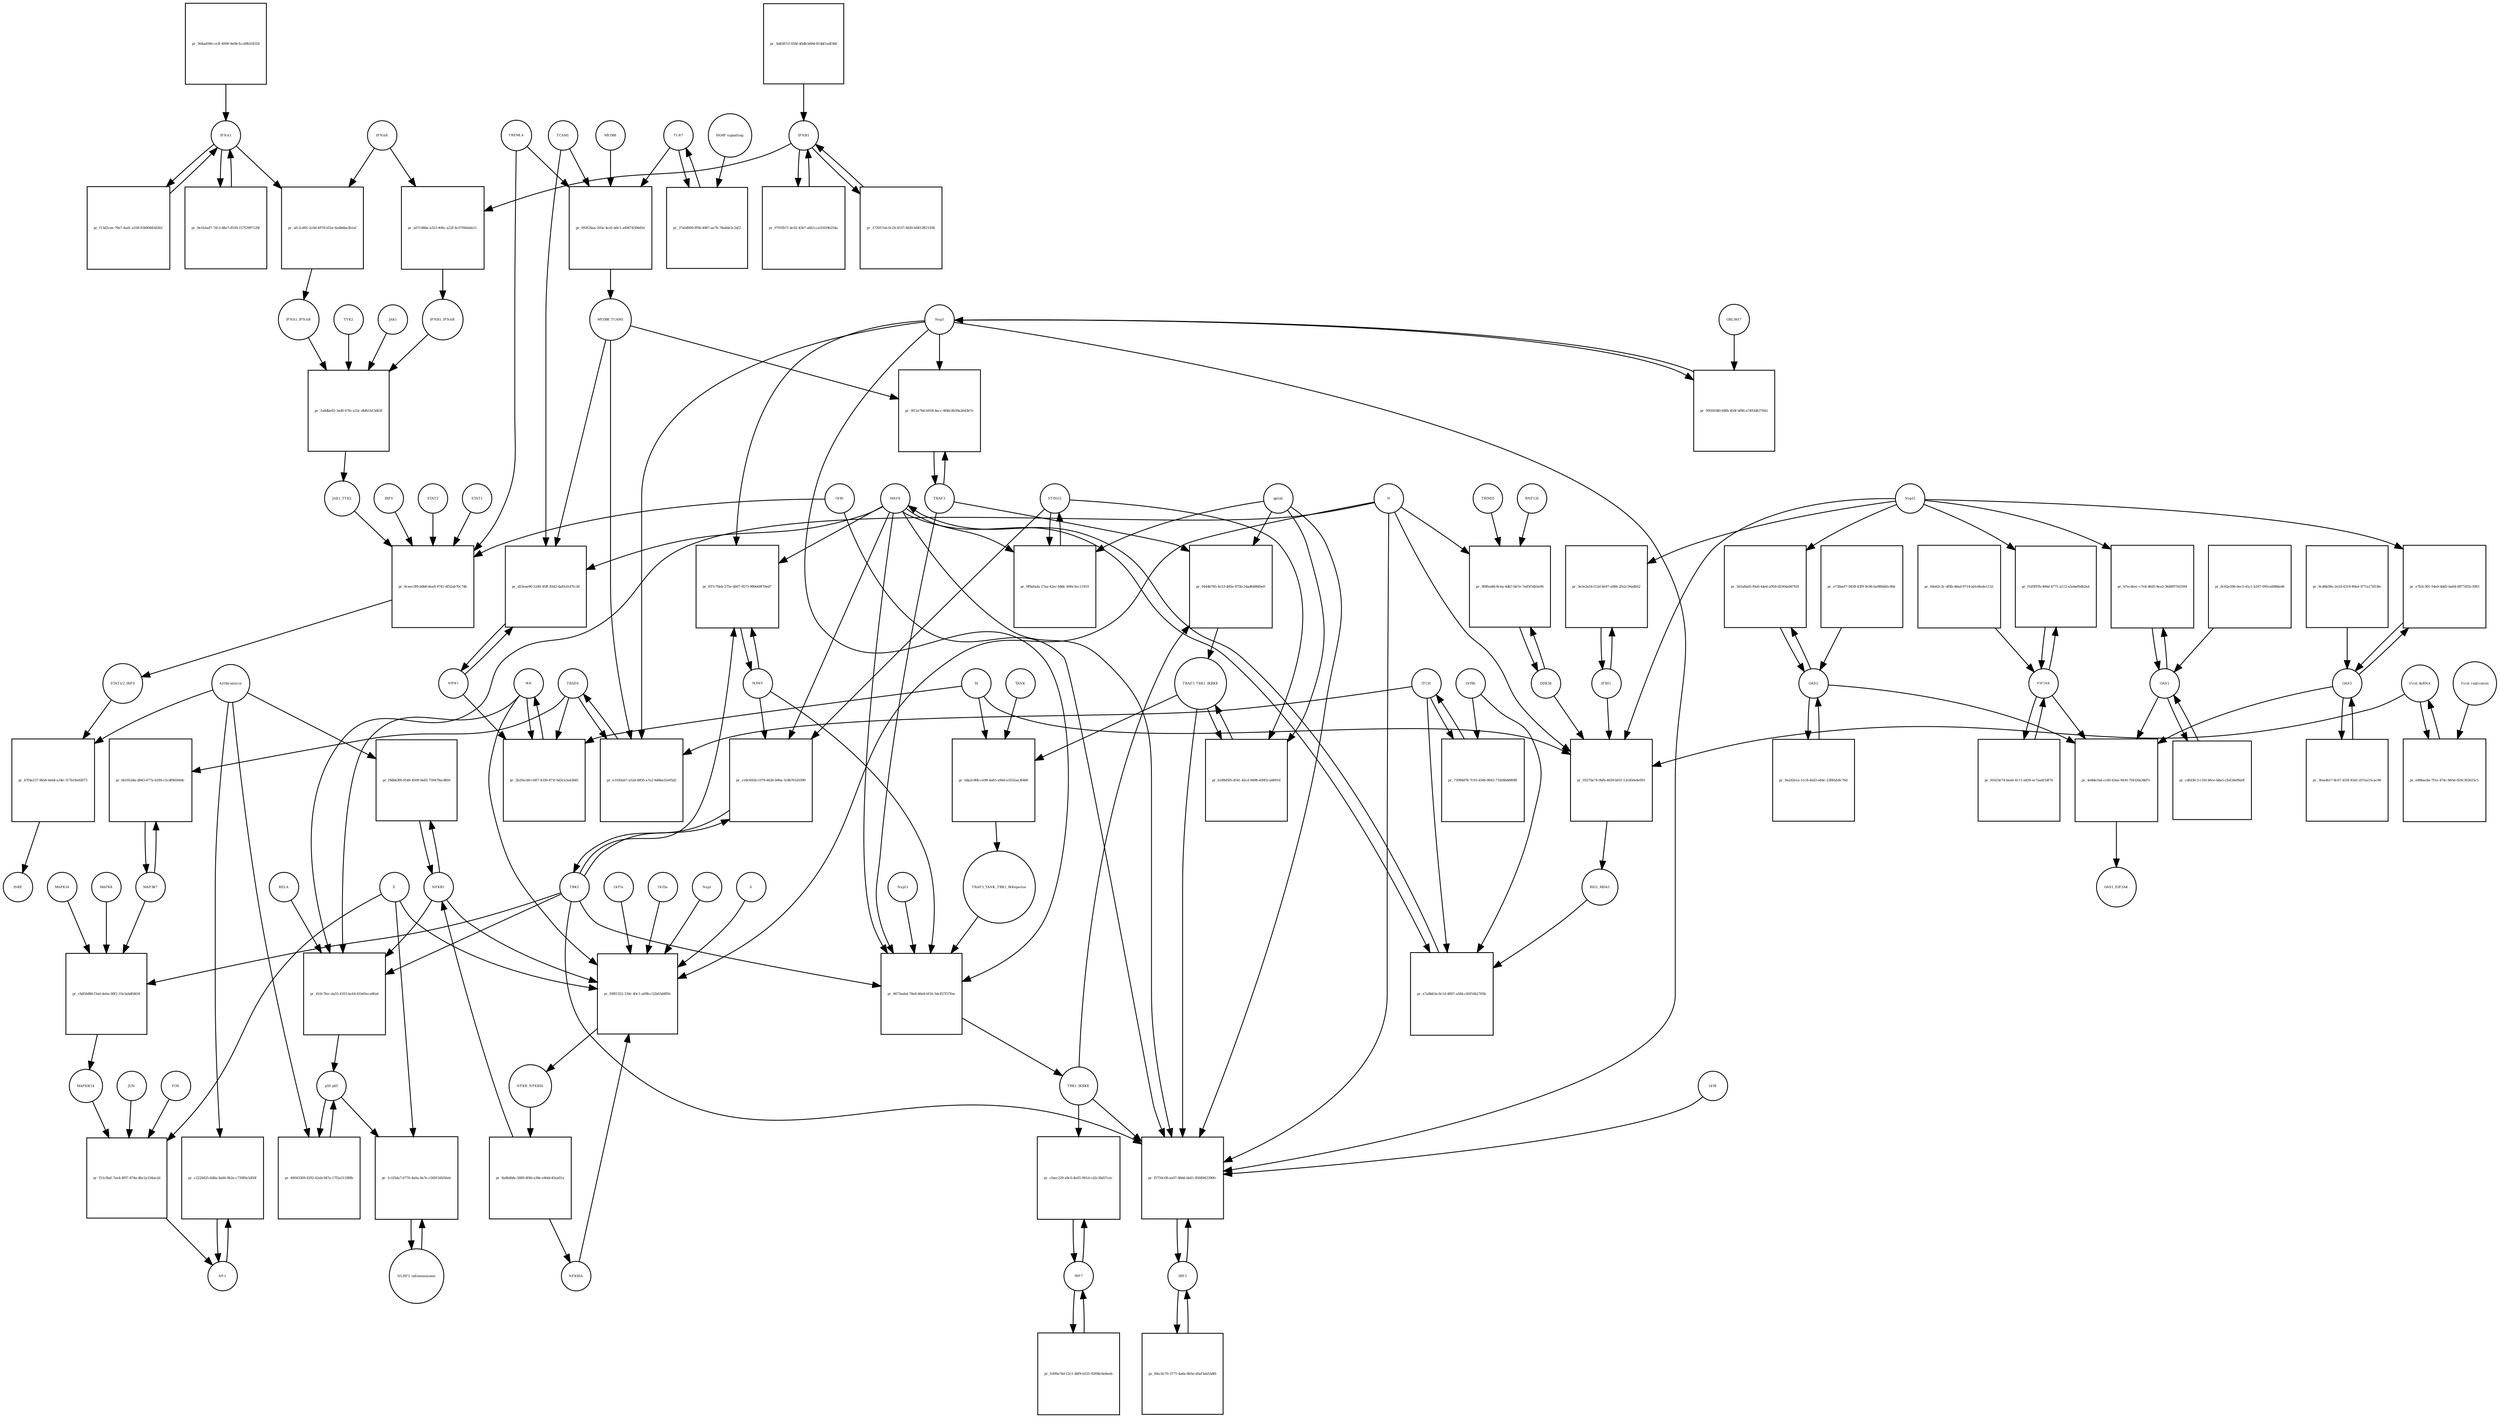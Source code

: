 strict digraph  {
IFNA1 [annotation="urn_miriam_pubmed_31226023|urn_miriam_wikipathways_WP4868", bipartite=0, cls=macromolecule, fontsize=4, label=IFNA1, shape=circle];
"pr_f13d2cee-79e7-4ad1-a108-83b90683d3b3" [annotation="", bipartite=1, cls=process, fontsize=4, label="pr_f13d2cee-79e7-4ad1-a108-83b90683d3b3", shape=square];
IFNB1 [annotation="urn_miriam_pubmed_31226023|urn_miriam_wikipathways_WP4868", bipartite=0, cls=macromolecule, fontsize=4, label=IFNB1, shape=circle];
"pr_0791fb71-bc02-45b7-a6b3-ca51659b254a" [annotation="", bipartite=1, cls=process, fontsize=4, label="pr_0791fb71-bc02-45b7-a6b3-ca51659b254a", shape=square];
"STAT1/2_IRF9" [annotation="urn_miriam_pubmed_31226023|urn_miriam_wikipathways_WP4868", bipartite=0, cls=complex, fontsize=4, label="STAT1/2_IRF9", shape=circle];
"pr_b7f4a237-9b56-4eb4-a34e-317b19a92673" [annotation="", bipartite=1, cls=process, fontsize=4, label="pr_b7f4a237-9b56-4eb4-a34e-317b19a92673", shape=square];
ISRE [annotation="urn_miriam_pubmed_31226023|urn_miriam_wikipathways_WP4868", bipartite=0, cls=complex, fontsize=4, label=ISRE, shape=circle];
Azithromycin [annotation=urn_miriam_wikipathways_WP4868, bipartite=0, cls="simple chemical", fontsize=4, label=Azithromycin, shape=circle];
"AP-1" [annotation="urn_miriam_pubmed_31226023|urn_miriam_wikipathways_WP4868", bipartite=0, cls=complex, fontsize=4, label="AP-1", shape=circle];
"pr_c2220d35-6d8a-4a66-9b2e-c730f0e5d50f" [annotation="", bipartite=1, cls=process, fontsize=4, label="pr_c2220d35-6d8a-4a66-9b2e-c730f0e5d50f", shape=square];
NFKB1 [annotation=urn_miriam_wikipathways_WP4868, bipartite=0, cls=macromolecule, fontsize=4, label=NFKB1, shape=circle];
"pr_f9db63f8-0549-4508-9a83-739479ac8fb0" [annotation="", bipartite=1, cls=process, fontsize=4, label="pr_f9db63f8-0549-4508-9a83-739479ac8fb0", shape=square];
IRF3 [annotation="", bipartite=0, cls=macromolecule, fontsize=4, label=IRF3, shape=circle];
"pr_f6ec0c79-3771-4a6a-8b5e-d5af3ab53df6" [annotation="", bipartite=1, cls=process, fontsize=4, label="pr_f6ec0c79-3771-4a6a-8b5e-d5af3ab53df6", shape=square];
p50_p65 [annotation="", bipartite=0, cls=complex, fontsize=4, label=p50_p65, shape=circle];
"pr_40043369-4292-42eb-947a-17f2a5118f8b" [annotation="", bipartite=1, cls=process, fontsize=4, label="pr_40043369-4292-42eb-947a-17f2a5118f8b", shape=square];
IRF7 [annotation="", bipartite=0, cls=macromolecule, fontsize=4, label=IRF7, shape=circle];
"pr_b399a74d-12c1-46f9-b531-92f08c6e8eeb" [annotation="", bipartite=1, cls=process, fontsize=4, label="pr_b399a74d-12c1-46f9-b531-92f08c6e8eeb", shape=square];
"pr_172057a6-0c24-4537-9d30-b0813ff21936" [annotation="", bipartite=1, cls=process, fontsize=4, label="pr_172057a6-0c24-4537-9d30-b0813ff21936", shape=square];
"pr_0e1b5ad7-7413-48e7-8539-157f299712bf" [annotation="", bipartite=1, cls=process, fontsize=4, label="pr_0e1b5ad7-7413-48e7-8539-157f299712bf", shape=square];
OAS1 [annotation="", bipartite=0, cls=macromolecule, fontsize=4, label=OAS1, shape=circle];
"pr_cdfd3fc3-c1fd-46ce-b8a5-cfaf24ef8a0f" [annotation="", bipartite=1, cls=process, fontsize=4, label="pr_cdfd3fc3-c1fd-46ce-b8a5-cfaf24ef8a0f", shape=square];
EIF2AK [annotation="", bipartite=0, cls=macromolecule, fontsize=4, label=EIF2AK, shape=circle];
"pr_91623e74-bea0-4111-a859-ec7aa4f1df74" [annotation="", bipartite=1, cls=process, fontsize=4, label="pr_91623e74-bea0-4111-a859-ec7aa4f1df74", shape=square];
OAS2 [annotation="", bipartite=0, cls=macromolecule, fontsize=4, label=OAS2, shape=circle];
"pr_9a2d2e1a-51c8-4ed3-a84c-23f85d2fc76d" [annotation="", bipartite=1, cls=process, fontsize=4, label="pr_9a2d2e1a-51c8-4ed3-a84c-23f85d2fc76d", shape=square];
OAS3 [annotation="", bipartite=0, cls=macromolecule, fontsize=4, label=OAS3, shape=circle];
"pr_3fea4b17-8c67-455f-83d1-d37aa15cac96" [annotation="", bipartite=1, cls=process, fontsize=4, label="pr_3fea4b17-8c67-455f-83d1-d37aa15cac96", shape=square];
"pr_3d4587cf-05bf-40db-b69d-814bf1adf366" [annotation="", bipartite=1, cls=process, fontsize=4, label="pr_3d4587cf-05bf-40db-b69d-814bf1adf366", shape=square];
"pr_364ad590-ce3f-4009-9e08-fccd9b1f4318" [annotation="", bipartite=1, cls=process, fontsize=4, label="pr_364ad590-ce3f-4009-9e08-fccd9b1f4318", shape=square];
"pr_6c62e59b-0ec5-41c1-b187-095ce6884ed6" [annotation="", bipartite=1, cls=process, fontsize=4, label="pr_6c62e59b-0ec5-41c1-b187-095ce6884ed6", shape=square];
"pr_64e62c3c-df4b-46ad-9714-ab1d4e4e1132" [annotation="", bipartite=1, cls=process, fontsize=4, label="pr_64e62c3c-df4b-46ad-9714-ab1d4e4e1132", shape=square];
TRAF6 [annotation="urn_miriam_pubmed_31226023|urn_miriam_wikipathways_WP4868", bipartite=0, cls=macromolecule, fontsize=4, label=TRAF6, shape=circle];
"pr_e1020ab7-a52d-4850-a7e2-9d8ba32e05d2" [annotation="", bipartite=1, cls=process, fontsize=4, label="pr_e1020ab7-a52d-4850-a7e2-9d8ba32e05d2", shape=square];
MYD88_TCAM1 [annotation=urn_miriam_pubmed_31226023, bipartite=0, cls=complex, fontsize=4, label=MYD88_TCAM1, shape=circle];
Nsp3 [annotation="urn_miriam_pubmed_31226023|urn_miriam_wikipathways_WP4868|urn_miriam_ncbiprotein_YP_009725299", bipartite=0, cls=macromolecule, fontsize=4, label=Nsp3, shape=circle];
ITCH [annotation="", bipartite=0, cls=macromolecule, fontsize=4, label=ITCH, shape=circle];
TBK1 [annotation="urn_miriam_pubmed_31226023|urn_miriam_wikipathways_WP4868|urn_miriam_pubmed_24622840", bipartite=0, cls=macromolecule, fontsize=4, label=TBK1, shape=circle];
"pr_ce9c692d-c079-4626-b96a-3c8b761d1090" [annotation="", bipartite=1, cls=process, fontsize=4, label="pr_ce9c692d-c079-4626-b96a-3c8b761d1090", shape=square];
IKBKE [annotation="", bipartite=0, cls=macromolecule, fontsize=4, label=IKBKE, shape=circle];
STING1 [annotation=urn_miriam_pubmed_24622840, bipartite=0, cls=macromolecule, fontsize=4, label=STING1, shape=circle];
MAVS [annotation="", bipartite=0, cls=macromolecule, fontsize=4, label=MAVS, shape=circle];
"pr_e738aef7-0438-43f9-9c86-be980dd1c80c" [annotation="", bipartite=1, cls=process, fontsize=4, label="pr_e738aef7-0438-43f9-9c86-be980dd1c80c", shape=square];
"pr_9cd6b58e-2e1d-4319-89ad-1f71a17d53fe" [annotation="", bipartite=1, cls=process, fontsize=4, label="pr_9cd6b58e-2e1d-4319-89ad-1f71a17d53fe", shape=square];
TRAF3 [annotation=urn_miriam_pubmed_31226023, bipartite=0, cls=macromolecule, fontsize=4, label=TRAF3, shape=circle];
"pr_0f12e7b0-b918-4acc-8f4b-8b39a26d3b7e" [annotation="", bipartite=1, cls=process, fontsize=4, label="pr_0f12e7b0-b918-4acc-8f4b-8b39a26d3b7e", shape=square];
MAP3K7 [annotation="", bipartite=0, cls=macromolecule, fontsize=4, label=MAP3K7, shape=circle];
"pr_6b181d4a-d943-477a-b189-c5cdf965004c" [annotation="", bipartite=1, cls=process, fontsize=4, label="pr_6b181d4a-d943-477a-b189-c5cdf965004c", shape=square];
IKK [annotation="", bipartite=0, cls=complex, fontsize=4, label=IKK, shape=circle];
"pr_2b35ecb9-c687-4339-871f-6d3ce3a43bfb" [annotation="", bipartite=1, cls=process, fontsize=4, label="pr_2b35ecb9-c687-4339-871f-6d3ce3a43bfb", shape=square];
RIPK1 [annotation="", bipartite=0, cls=macromolecule, fontsize=4, label=RIPK1, shape=circle];
M [annotation="urn_miriam_pubmed_31226023|urn_miriam_ncbiprotein_BCD58756", bipartite=0, cls=macromolecule, fontsize=4, label=M, shape=circle];
"pr_937c70eb-275e-4b07-9573-989e69f70ed7" [annotation="", bipartite=1, cls=process, fontsize=4, label="pr_937c70eb-275e-4b07-9573-989e69f70ed7", shape=square];
"pr_f5750c08-aa07-48dd-bb41-8568942390fc" [annotation="", bipartite=1, cls=process, fontsize=4, label="pr_f5750c08-aa07-48dd-bb41-8568942390fc", shape=square];
TBK1_IKBKE [annotation="urn_miriam_pubmed_31226023|urn_miriam_wikipathways_WP4868|urn_miriam_pubmed_24622840", bipartite=0, cls=complex, fontsize=4, label=TBK1_IKBKE, shape=circle];
N [annotation="urn_miriam_pubmed_31226023|urn_miriam_ncbiprotein_BCD58761", bipartite=0, cls=macromolecule, fontsize=4, label=N, shape=circle];
TRAF3_TBK1_IKBKE [annotation=urn_miriam_pubmed_24622840, bipartite=0, cls=complex, fontsize=4, label=TRAF3_TBK1_IKBKE, shape=circle];
Orf8 [annotation=urn_miriam_ncbiprotein_BCD58760, bipartite=0, cls=complex, fontsize=4, label=Orf8, shape=circle];
Orf6 [annotation="urn_miriam_pubmed_31226023|urn_miriam_ncbiprotein_BCD58757", bipartite=0, cls=macromolecule, fontsize=4, label=Orf6, shape=circle];
pp1ab [annotation="urn_miriam_ncbiprotein_YP_009724389|urn_miriam_pubmed_24622840", bipartite=0, cls=macromolecule, fontsize=4, label=pp1ab, shape=circle];
"pr_d23eae90-5249-45ff-83d2-da81d1d7fc3d" [annotation="", bipartite=1, cls=process, fontsize=4, label="pr_d23eae90-5249-45ff-83d2-da81d1d7fc3d", shape=square];
TCAM1 [annotation=urn_miriam_pubmed_31226023, bipartite=0, cls=macromolecule, fontsize=4, label=TCAM1, shape=circle];
"pr_e7a8b63a-8c1d-4897-a584-c85f16b2765b" [annotation="", bipartite=1, cls=process, fontsize=4, label="pr_e7a8b63a-8c1d-4897-a584-c85f16b2765b", shape=square];
RIG1_MDA5 [annotation="urn_miriam_pubmed_31226023|urn_miriam_pubmed_19052324", bipartite=0, cls=complex, fontsize=4, label=RIG1_MDA5, shape=circle];
Orf9b [annotation="urn_miriam_pubmed_31226023|urn_miriam_ncbiprotein_ABI96969|urn_miriam_uniprot_P0DTD2", bipartite=0, cls=macromolecule, fontsize=4, label=Orf9b, shape=circle];
"pr_e7b3c301-54e0-4dd2-ba64-6877d55c3993" [annotation="", bipartite=1, cls=process, fontsize=4, label="pr_e7b3c301-54e0-4dd2-ba64-6877d55c3993", shape=square];
Nsp15 [annotation="urn_miriam_pubmed_31226023|urn_miriam_ncbiprotein_YP_009725310", bipartite=0, cls=macromolecule, fontsize=4, label=Nsp15, shape=circle];
"pr_5d1a8ab5-f0a0-44e6-a958-d5364a9d7fd1" [annotation="", bipartite=1, cls=process, fontsize=4, label="pr_5d1a8ab5-f0a0-44e6-a958-d5364a9d7fd1", shape=square];
"pr_b7ecdeec-c7e4-46d5-8ea3-364807543394" [annotation="", bipartite=1, cls=process, fontsize=4, label="pr_b7ecdeec-c7e4-46d5-8ea3-364807543394", shape=square];
"pr_f1d5f97b-406d-4771-a112-a5ebef6db2a4" [annotation="", bipartite=1, cls=process, fontsize=4, label="pr_f1d5f97b-406d-4771-a112-a5ebef6db2a4", shape=square];
"Viral dsRNA" [annotation="urn_miriam_pubmed_31226023|urn_miriam_pubmed_19052324|urn_miriam_taxonomy_694009", bipartite=0, cls="nucleic acid feature", fontsize=4, label="Viral dsRNA", shape=circle];
"pr_e89bac8a-7f1e-474c-865d-029c303623c5" [annotation="", bipartite=1, cls=process, fontsize=4, label="pr_e89bac8a-7f1e-474c-865d-029c303623c5", shape=square];
"Viral replication" [annotation="urn_miriam_pubmed_31226023|urn_miriam_pubmed_19052324|urn_miriam_mesh_D014779", bipartite=0, cls=phenotype, fontsize=4, label="Viral replication", shape=circle];
"pr_99500380-68fb-450f-bf86-a7493d637642" [annotation="", bipartite=1, cls=process, fontsize=4, label="pr_99500380-68fb-450f-bf86-a7493d637642", shape=square];
GRL0617 [annotation=urn_miriam_wikipathways_WP4868, bipartite=0, cls="simple chemical", fontsize=4, label=GRL0617, shape=circle];
"pr_9f9afada-27aa-42ec-b8dc-b90c5ec11919" [annotation="", bipartite=1, cls=process, fontsize=4, label="pr_9f9afada-27aa-42ec-b8dc-b90c5ec11919", shape=square];
"pr_b188d5f0-d541-42cd-9d08-e09f2ca6691d" [annotation="", bipartite=1, cls=process, fontsize=4, label="pr_b188d5f0-d541-42cd-9d08-e09f2ca6691d", shape=square];
TLR7 [annotation=urn_miriam_pubmed_31226023, bipartite=0, cls=macromolecule, fontsize=4, label=TLR7, shape=circle];
"pr_37a0d000-ff0b-4987-ae7b-78a8de3c2af2" [annotation="", bipartite=1, cls=process, fontsize=4, label="pr_37a0d000-ff0b-4987-ae7b-78a8de3c2af2", shape=square];
"PAMP signalling" [annotation="urn_miriam_pubmed_31226023|urn_miriam_mesh_D000069452", bipartite=0, cls=phenotype, fontsize=4, label="PAMP signalling", shape=circle];
IFIH1 [annotation="", bipartite=0, cls=macromolecule, fontsize=4, label=IFIH1, shape=circle];
"pr_3e3e2a54-f12d-4e97-a06b-2fe2c56adb52" [annotation="", bipartite=1, cls=process, fontsize=4, label="pr_3e3e2a54-f12d-4e97-a06b-2fe2c56adb52", shape=square];
DDX58 [annotation="urn_miriam_pubmed_31226023|urn_miriam_pubmed_19052324", bipartite=0, cls=macromolecule, fontsize=4, label=DDX58, shape=circle];
"pr_9f8fea8d-8c6a-4db7-bb7e-7ed5f34b5e96" [annotation="", bipartite=1, cls=process, fontsize=4, label="pr_9f8fea8d-8c6a-4db7-bb7e-7ed5f34b5e96", shape=square];
TRIM25 [annotation="", bipartite=0, cls=macromolecule, fontsize=4, label=TRIM25, shape=circle];
RNF135 [annotation="", bipartite=0, cls=macromolecule, fontsize=4, label=RNF135, shape=circle];
"pr_73090d78-7c93-4566-8043-73508b6880f8" [annotation="", bipartite=1, cls=process, fontsize=4, label="pr_73090d78-7c93-4566-8043-73508b6880f8", shape=square];
"pr_0da2c80b-ce99-4a83-a944-a1032aa36480" [annotation="", bipartite=1, cls=process, fontsize=4, label="pr_0da2c80b-ce99-4a83-a944-a1032aa36480", shape=square];
TRAF3_TANK_TBK1_IKKepsilon [annotation="", bipartite=0, cls=complex, fontsize=4, label=TRAF3_TANK_TBK1_IKKepsilon, shape=circle];
TANK [annotation="", bipartite=0, cls=macromolecule, fontsize=4, label=TANK, shape=circle];
"pr_cfaec229-ebc0-4e65-901d-cd2c38d37cec" [annotation="", bipartite=1, cls=process, fontsize=4, label="pr_cfaec229-ebc0-4e65-901d-cd2c38d37cec", shape=square];
NLRP3_inflammasome [annotation="", bipartite=0, cls=complex, fontsize=4, label=NLRP3_inflammasome, shape=circle];
"pr_1c1f5da7-6776-4a0a-8a7e-c569156b56eb" [annotation="", bipartite=1, cls=process, fontsize=4, label="pr_1c1f5da7-6776-4a0a-8a7e-c569156b56eb", shape=square];
E [annotation="urn_miriam_pubmed_31226023|urn_miriam_ncbiprotein_BCD58755", bipartite=0, cls=macromolecule, fontsize=4, label=E, shape=circle];
STAT1 [annotation="urn_miriam_pubmed_31226023|urn_miriam_wikipathways_WP4868", bipartite=0, cls=macromolecule, fontsize=4, label=STAT1, shape=circle];
"pr_8caec3f8-b6b8-4ea8-9741-4f52ab70c74b" [annotation="", bipartite=1, cls=process, fontsize=4, label="pr_8caec3f8-b6b8-4ea8-9741-4f52ab70c74b", shape=square];
TREML4 [annotation=urn_miriam_wikipathways_WP4868, bipartite=0, cls=macromolecule, fontsize=4, label=TREML4, shape=circle];
JAK1_TYK2 [annotation="urn_miriam_pubmed_31226023|urn_miriam_wikipathways_WP4868", bipartite=0, cls=complex, fontsize=4, label=JAK1_TYK2, shape=circle];
IRF9 [annotation="urn_miriam_pubmed_31226023|urn_miriam_wikipathways_WP4868", bipartite=0, cls=macromolecule, fontsize=4, label=IRF9, shape=circle];
STAT2 [annotation="urn_miriam_pubmed_31226023|urn_miriam_wikipathways_WP4868", bipartite=0, cls=macromolecule, fontsize=4, label=STAT2, shape=circle];
"pr_4e8de1b4-cc60-43ea-9430-7f4320a38d7c" [annotation="", bipartite=1, cls=process, fontsize=4, label="pr_4e8de1b4-cc60-43ea-9430-7f4320a38d7c", shape=square];
OAS1_EIF2AK [annotation="", bipartite=0, cls=complex, fontsize=4, label=OAS1_EIF2AK, shape=circle];
JAK1 [annotation="urn_miriam_pubmed_31226023|urn_miriam_wikipathways_WP4868", bipartite=0, cls=macromolecule, fontsize=4, label=JAK1, shape=circle];
"pr_1a8dbe92-3ed0-47fe-a33c-dbf61b13db3f" [annotation="", bipartite=1, cls=process, fontsize=4, label="pr_1a8dbe92-3ed0-47fe-a33c-dbf61b13db3f", shape=square];
IFNA1_IFNAR [annotation="urn_miriam_pubmed_31226023|urn_miriam_wikipathways_WP4868", bipartite=0, cls=complex, fontsize=4, label=IFNA1_IFNAR, shape=circle];
IFNB1_IFNAR [annotation="urn_miriam_pubmed_31226023|urn_miriam_wikipathways_WP4868", bipartite=0, cls=complex, fontsize=4, label=IFNB1_IFNAR, shape=circle];
TYK2 [annotation="urn_miriam_pubmed_31226023|urn_miriam_wikipathways_WP4868", bipartite=0, cls=macromolecule, fontsize=4, label=TYK2, shape=circle];
MYD88 [annotation="urn_miriam_pubmed_31226023|urn_miriam_wikipathways_WP4868", bipartite=0, cls=macromolecule, fontsize=4, label=MYD88, shape=circle];
"pr_093f24aa-205e-4cd1-b0c1-a49674306d5d" [annotation="", bipartite=1, cls=process, fontsize=4, label="pr_093f24aa-205e-4cd1-b0c1-a49674306d5d", shape=square];
NFKB_NFKBIA [annotation="urn_miriam_pubmed_31226023|urn_miriam_wikipathways_WP4868", bipartite=0, cls=complex, fontsize=4, label=NFKB_NFKBIA, shape=circle];
"pr_8a8b4bfe-3889-4f46-a38e-e46dc45ae01a" [annotation="", bipartite=1, cls=process, fontsize=4, label="pr_8a8b4bfe-3889-4f46-a38e-e46dc45ae01a", shape=square];
NFKBIA [annotation="urn_miriam_pubmed_31226023|urn_miriam_wikipathways_WP4868", bipartite=0, cls=macromolecule, fontsize=4, label=NFKBIA, shape=circle];
IFNAR [annotation="urn_miriam_pubmed_31226023|urn_miriam_wikipathways_WP4868", bipartite=0, cls=complex, fontsize=4, label=IFNAR, shape=circle];
"pr_afc2cd05-2c0d-4978-b51e-6a4b6be3b1af" [annotation="", bipartite=1, cls=process, fontsize=4, label="pr_afc2cd05-2c0d-4978-b51e-6a4b6be3b1af", shape=square];
"pr_a07c98be-a553-406c-a22f-4c0709ebda11" [annotation="", bipartite=1, cls=process, fontsize=4, label="pr_a07c98be-a553-406c-a22f-4c0709ebda11", shape=square];
MAPK14 [annotation="urn_miriam_pubmed_31226023|urn_miriam_wikipathways_WP4868", bipartite=0, cls=macromolecule, fontsize=4, label=MAPK14, shape=circle];
"pr_cbd50d86-f3a0-4e6a-90f2-33e3abdfd634" [annotation="", bipartite=1, cls=process, fontsize=4, label="pr_cbd50d86-f3a0-4e6a-90f2-33e3abdfd634", shape=square];
"MAPK8/14" [annotation="urn_miriam_pubmed_31226023|urn_miriam_wikipathways_WP4868", bipartite=0, cls=complex, fontsize=4, label="MAPK8/14", shape=circle];
MAPK8 [annotation="urn_miriam_pubmed_31226023|urn_miriam_wikipathways_WP4868", bipartite=0, cls=macromolecule, fontsize=4, label=MAPK8, shape=circle];
JUN [annotation="urn_miriam_pubmed_31226023|urn_miriam_wikipathways_WP4868", bipartite=0, cls=macromolecule, fontsize=4, label=JUN, shape=circle];
"pr_f51cfbaf-7ee4-4f97-874a-dbc2a334ae2d" [annotation="", bipartite=1, cls=process, fontsize=4, label="pr_f51cfbaf-7ee4-4f97-874a-dbc2a334ae2d", shape=square];
FOS [annotation="urn_miriam_pubmed_31226023|urn_miriam_wikipathways_WP4868", bipartite=0, cls=macromolecule, fontsize=4, label=FOS, shape=circle];
"pr_f0f81322-339c-40c1-a09b-c52b03d4ff0c" [annotation="", bipartite=1, cls=process, fontsize=4, label="pr_f0f81322-339c-40c1-a09b-c52b03d4ff0c", shape=square];
Nsp1 [annotation="urn_miriam_pubmed_31226023|urn_miriam_ncbiprotein_YP_009725297", bipartite=0, cls=macromolecule, fontsize=4, label=Nsp1, shape=circle];
S [annotation=urn_miriam_ncbiprotein_BCD58753, bipartite=0, cls=macromolecule, fontsize=4, label=S, shape=circle];
Orf7a [annotation=urn_miriam_ncbiprotein_BCD58758, bipartite=0, cls=macromolecule, fontsize=4, label=Orf7a, shape=circle];
Orf3a [annotation=urn_miriam_ncbiprotein_BCD58754, bipartite=0, cls=macromolecule, fontsize=4, label=Orf3a, shape=circle];
"pr_8673eebd-78e8-46e8-bf16-5dc827f37fee" [annotation="", bipartite=1, cls=process, fontsize=4, label="pr_8673eebd-78e8-46e8-bf16-5dc827f37fee", shape=square];
Nsp13 [annotation="urn_miriam_uniprot_P0DTD1|urn_miriam_wikipathways_WP4868|urn_miriam_ncbiprotein_YP_009725308", bipartite=0, cls=macromolecule, fontsize=4, label=Nsp13, shape=circle];
RELA [annotation="", bipartite=0, cls=macromolecule, fontsize=4, label=RELA, shape=circle];
"pr_410c7fec-da55-4355-bc64-61b65ece8fad" [annotation="", bipartite=1, cls=process, fontsize=4, label="pr_410c7fec-da55-4355-bc64-61b65ece8fad", shape=square];
"pr_03270a74-0bfb-4659-b01f-13cd50e4e951" [annotation="", bipartite=1, cls=process, fontsize=4, label="pr_03270a74-0bfb-4659-b01f-13cd50e4e951", shape=square];
"pr_9444b785-4c53-485e-875b-24ad6486fbe9" [annotation="", bipartite=1, cls=process, fontsize=4, label="pr_9444b785-4c53-485e-875b-24ad6486fbe9", shape=square];
IFNA1 -> "pr_f13d2cee-79e7-4ad1-a108-83b90683d3b3"  [annotation="", interaction_type=consumption];
IFNA1 -> "pr_0e1b5ad7-7413-48e7-8539-157f299712bf"  [annotation="", interaction_type=consumption];
IFNA1 -> "pr_afc2cd05-2c0d-4978-b51e-6a4b6be3b1af"  [annotation="", interaction_type=consumption];
"pr_f13d2cee-79e7-4ad1-a108-83b90683d3b3" -> IFNA1  [annotation="", interaction_type=production];
IFNB1 -> "pr_0791fb71-bc02-45b7-a6b3-ca51659b254a"  [annotation="", interaction_type=consumption];
IFNB1 -> "pr_172057a6-0c24-4537-9d30-b0813ff21936"  [annotation="", interaction_type=consumption];
IFNB1 -> "pr_a07c98be-a553-406c-a22f-4c0709ebda11"  [annotation="", interaction_type=consumption];
"pr_0791fb71-bc02-45b7-a6b3-ca51659b254a" -> IFNB1  [annotation="", interaction_type=production];
"STAT1/2_IRF9" -> "pr_b7f4a237-9b56-4eb4-a34e-317b19a92673"  [annotation="", interaction_type=consumption];
"pr_b7f4a237-9b56-4eb4-a34e-317b19a92673" -> ISRE  [annotation="", interaction_type=production];
Azithromycin -> "pr_b7f4a237-9b56-4eb4-a34e-317b19a92673"  [annotation=urn_miriam_pubmed_31226023, interaction_type=inhibition];
Azithromycin -> "pr_c2220d35-6d8a-4a66-9b2e-c730f0e5d50f"  [annotation=urn_miriam_pubmed_31226023, interaction_type=inhibition];
Azithromycin -> "pr_f9db63f8-0549-4508-9a83-739479ac8fb0"  [annotation=urn_miriam_wikipathways_WP4868, interaction_type=inhibition];
Azithromycin -> "pr_40043369-4292-42eb-947a-17f2a5118f8b"  [annotation=urn_miriam_pubmed_31226023, interaction_type=inhibition];
"AP-1" -> "pr_c2220d35-6d8a-4a66-9b2e-c730f0e5d50f"  [annotation="", interaction_type=consumption];
"pr_c2220d35-6d8a-4a66-9b2e-c730f0e5d50f" -> "AP-1"  [annotation="", interaction_type=production];
NFKB1 -> "pr_f9db63f8-0549-4508-9a83-739479ac8fb0"  [annotation="", interaction_type=consumption];
NFKB1 -> "pr_f0f81322-339c-40c1-a09b-c52b03d4ff0c"  [annotation="", interaction_type=consumption];
NFKB1 -> "pr_410c7fec-da55-4355-bc64-61b65ece8fad"  [annotation="", interaction_type=consumption];
"pr_f9db63f8-0549-4508-9a83-739479ac8fb0" -> NFKB1  [annotation="", interaction_type=production];
IRF3 -> "pr_f6ec0c79-3771-4a6a-8b5e-d5af3ab53df6"  [annotation="", interaction_type=consumption];
IRF3 -> "pr_f5750c08-aa07-48dd-bb41-8568942390fc"  [annotation="", interaction_type=consumption];
"pr_f6ec0c79-3771-4a6a-8b5e-d5af3ab53df6" -> IRF3  [annotation="", interaction_type=production];
p50_p65 -> "pr_40043369-4292-42eb-947a-17f2a5118f8b"  [annotation="", interaction_type=consumption];
p50_p65 -> "pr_1c1f5da7-6776-4a0a-8a7e-c569156b56eb"  [annotation="urn_miriam_pubmed_32133002|urn_miriam_taxonomy_694009|urn_miriam_pubmed_28531279", interaction_type=catalysis];
"pr_40043369-4292-42eb-947a-17f2a5118f8b" -> p50_p65  [annotation="", interaction_type=production];
IRF7 -> "pr_b399a74d-12c1-46f9-b531-92f08c6e8eeb"  [annotation="", interaction_type=consumption];
IRF7 -> "pr_cfaec229-ebc0-4e65-901d-cd2c38d37cec"  [annotation="", interaction_type=consumption];
"pr_b399a74d-12c1-46f9-b531-92f08c6e8eeb" -> IRF7  [annotation="", interaction_type=production];
"pr_172057a6-0c24-4537-9d30-b0813ff21936" -> IFNB1  [annotation="", interaction_type=production];
"pr_0e1b5ad7-7413-48e7-8539-157f299712bf" -> IFNA1  [annotation="", interaction_type=production];
OAS1 -> "pr_cdfd3fc3-c1fd-46ce-b8a5-cfaf24ef8a0f"  [annotation="", interaction_type=consumption];
OAS1 -> "pr_b7ecdeec-c7e4-46d5-8ea3-364807543394"  [annotation="", interaction_type=consumption];
OAS1 -> "pr_4e8de1b4-cc60-43ea-9430-7f4320a38d7c"  [annotation="", interaction_type=consumption];
"pr_cdfd3fc3-c1fd-46ce-b8a5-cfaf24ef8a0f" -> OAS1  [annotation="", interaction_type=production];
EIF2AK -> "pr_91623e74-bea0-4111-a859-ec7aa4f1df74"  [annotation="", interaction_type=consumption];
EIF2AK -> "pr_f1d5f97b-406d-4771-a112-a5ebef6db2a4"  [annotation="", interaction_type=consumption];
EIF2AK -> "pr_4e8de1b4-cc60-43ea-9430-7f4320a38d7c"  [annotation="", interaction_type=consumption];
"pr_91623e74-bea0-4111-a859-ec7aa4f1df74" -> EIF2AK  [annotation="", interaction_type=production];
OAS2 -> "pr_9a2d2e1a-51c8-4ed3-a84c-23f85d2fc76d"  [annotation="", interaction_type=consumption];
OAS2 -> "pr_5d1a8ab5-f0a0-44e6-a958-d5364a9d7fd1"  [annotation="", interaction_type=consumption];
OAS2 -> "pr_4e8de1b4-cc60-43ea-9430-7f4320a38d7c"  [annotation="", interaction_type=consumption];
"pr_9a2d2e1a-51c8-4ed3-a84c-23f85d2fc76d" -> OAS2  [annotation="", interaction_type=production];
OAS3 -> "pr_3fea4b17-8c67-455f-83d1-d37aa15cac96"  [annotation="", interaction_type=consumption];
OAS3 -> "pr_e7b3c301-54e0-4dd2-ba64-6877d55c3993"  [annotation="", interaction_type=consumption];
OAS3 -> "pr_4e8de1b4-cc60-43ea-9430-7f4320a38d7c"  [annotation="", interaction_type=consumption];
"pr_3fea4b17-8c67-455f-83d1-d37aa15cac96" -> OAS3  [annotation="", interaction_type=production];
"pr_3d4587cf-05bf-40db-b69d-814bf1adf366" -> IFNB1  [annotation="", interaction_type=production];
"pr_364ad590-ce3f-4009-9e08-fccd9b1f4318" -> IFNA1  [annotation="", interaction_type=production];
"pr_6c62e59b-0ec5-41c1-b187-095ce6884ed6" -> OAS1  [annotation="", interaction_type=production];
"pr_64e62c3c-df4b-46ad-9714-ab1d4e4e1132" -> EIF2AK  [annotation="", interaction_type=production];
TRAF6 -> "pr_e1020ab7-a52d-4850-a7e2-9d8ba32e05d2"  [annotation="", interaction_type=consumption];
TRAF6 -> "pr_6b181d4a-d943-477a-b189-c5cdf965004c"  [annotation=urn_miriam_pubmed_31226023, interaction_type=catalysis];
TRAF6 -> "pr_2b35ecb9-c687-4339-871f-6d3ce3a43bfb"  [annotation="urn_miriam_pubmed_31226023|urn_miriam_taxonomy_694009", interaction_type=catalysis];
"pr_e1020ab7-a52d-4850-a7e2-9d8ba32e05d2" -> TRAF6  [annotation="", interaction_type=production];
MYD88_TCAM1 -> "pr_e1020ab7-a52d-4850-a7e2-9d8ba32e05d2"  [annotation="urn_miriam_pubmed_31226023|urn_miriam_taxonomy_694009|urn_miriam_pubmed_25135833", interaction_type=catalysis];
MYD88_TCAM1 -> "pr_0f12e7b0-b918-4acc-8f4b-8b39a26d3b7e"  [annotation="urn_miriam_pubmed_31226023|urn_miriam_taxonomy_694009", interaction_type=catalysis];
MYD88_TCAM1 -> "pr_d23eae90-5249-45ff-83d2-da81d1d7fc3d"  [annotation="urn_miriam_pubmed_20404851|urn_miriam_pubmed_31226023", interaction_type=catalysis];
Nsp3 -> "pr_e1020ab7-a52d-4850-a7e2-9d8ba32e05d2"  [annotation="urn_miriam_pubmed_31226023|urn_miriam_taxonomy_694009|urn_miriam_pubmed_25135833", interaction_type=inhibition];
Nsp3 -> "pr_0f12e7b0-b918-4acc-8f4b-8b39a26d3b7e"  [annotation="urn_miriam_pubmed_31226023|urn_miriam_taxonomy_694009", interaction_type=inhibition];
Nsp3 -> "pr_937c70eb-275e-4b07-9573-989e69f70ed7"  [annotation="urn_miriam_pubmed_18353649|urn_miriam_pubmed_25636800|urn_miriam_pubmed_31226023|urn_miriam_taxonomy_694009", interaction_type=inhibition];
Nsp3 -> "pr_f5750c08-aa07-48dd-bb41-8568942390fc"  [annotation="urn_miriam_pubmed_14679297|urn_miriam_pubmed_17108024|urn_miriam_pubmed_24622840|urn_miriam_pubmed_25481026|urn_miriam_pubmed_25636800|urn_miriam_pubmed_29294448|urn_miriam_pubmed_17761676|urn_miriam_pubmed_18440553|urn_miriam_pubmed_31226023|urn_miriam_taxonomy_694009", interaction_type=inhibition];
Nsp3 -> "pr_99500380-68fb-450f-bf86-a7493d637642"  [annotation="", interaction_type=consumption];
Nsp3 -> "pr_8673eebd-78e8-46e8-bf16-5dc827f37fee"  [annotation="urn_miriam_pubmed_31226023|urn_miriam_taxonomy_694009|urn_miriam_pubmed_19380580", interaction_type=inhibition];
ITCH -> "pr_e1020ab7-a52d-4850-a7e2-9d8ba32e05d2"  [annotation="urn_miriam_pubmed_31226023|urn_miriam_taxonomy_694009|urn_miriam_pubmed_25135833", interaction_type=inhibition];
ITCH -> "pr_e7a8b63a-8c1d-4897-a584-c85f16b2765b"  [annotation="urn_miriam_pubmed_19052324|urn_miriam_pubmed_25135833|urn_miriam_pubmed_31226023|urn_miriam_taxonomy_694009", interaction_type=inhibition];
ITCH -> "pr_73090d78-7c93-4566-8043-73508b6880f8"  [annotation="", interaction_type=consumption];
TBK1 -> "pr_ce9c692d-c079-4626-b96a-3c8b761d1090"  [annotation="", interaction_type=consumption];
TBK1 -> "pr_937c70eb-275e-4b07-9573-989e69f70ed7"  [annotation="urn_miriam_pubmed_18353649|urn_miriam_pubmed_25636800|urn_miriam_pubmed_31226023|urn_miriam_taxonomy_694009", interaction_type=catalysis];
TBK1 -> "pr_f5750c08-aa07-48dd-bb41-8568942390fc"  [annotation="urn_miriam_pubmed_14679297|urn_miriam_pubmed_17108024|urn_miriam_pubmed_24622840|urn_miriam_pubmed_25481026|urn_miriam_pubmed_25636800|urn_miriam_pubmed_29294448|urn_miriam_pubmed_17761676|urn_miriam_pubmed_18440553|urn_miriam_pubmed_31226023|urn_miriam_taxonomy_694009", interaction_type=catalysis];
TBK1 -> "pr_cbd50d86-f3a0-4e6a-90f2-33e3abdfd634"  [annotation=urn_miriam_pubmed_31226023, interaction_type=catalysis];
TBK1 -> "pr_8673eebd-78e8-46e8-bf16-5dc827f37fee"  [annotation="", interaction_type=consumption];
TBK1 -> "pr_410c7fec-da55-4355-bc64-61b65ece8fad"  [annotation="urn_miriam_pubmed_14679297|urn_miriam_pubmed_17108024|urn_miriam_pubmed_19609947|urn_miriam_pubmed_31226023|urn_miriam_taxonomy_694009", interaction_type=catalysis];
"pr_ce9c692d-c079-4626-b96a-3c8b761d1090" -> TBK1  [annotation="", interaction_type=production];
IKBKE -> "pr_ce9c692d-c079-4626-b96a-3c8b761d1090"  [annotation="urn_miriam_pubmed_24622840|urn_miriam_pubmed_25636800|urn_miriam_pubmed_26631542", interaction_type=catalysis];
IKBKE -> "pr_937c70eb-275e-4b07-9573-989e69f70ed7"  [annotation="", interaction_type=consumption];
IKBKE -> "pr_8673eebd-78e8-46e8-bf16-5dc827f37fee"  [annotation="", interaction_type=consumption];
STING1 -> "pr_ce9c692d-c079-4626-b96a-3c8b761d1090"  [annotation="urn_miriam_pubmed_24622840|urn_miriam_pubmed_25636800|urn_miriam_pubmed_26631542", interaction_type=catalysis];
STING1 -> "pr_9f9afada-27aa-42ec-b8dc-b90c5ec11919"  [annotation="", interaction_type=consumption];
STING1 -> "pr_b188d5f0-d541-42cd-9d08-e09f2ca6691d"  [annotation="urn_miriam_pubmed_24622840|urn_miriam_taxonomy_694009", interaction_type=catalysis];
MAVS -> "pr_ce9c692d-c079-4626-b96a-3c8b761d1090"  [annotation="urn_miriam_pubmed_24622840|urn_miriam_pubmed_25636800|urn_miriam_pubmed_26631542", interaction_type=catalysis];
MAVS -> "pr_937c70eb-275e-4b07-9573-989e69f70ed7"  [annotation="urn_miriam_pubmed_18353649|urn_miriam_pubmed_25636800|urn_miriam_pubmed_31226023|urn_miriam_taxonomy_694009", interaction_type=catalysis];
MAVS -> "pr_f5750c08-aa07-48dd-bb41-8568942390fc"  [annotation="urn_miriam_pubmed_14679297|urn_miriam_pubmed_17108024|urn_miriam_pubmed_24622840|urn_miriam_pubmed_25481026|urn_miriam_pubmed_25636800|urn_miriam_pubmed_29294448|urn_miriam_pubmed_17761676|urn_miriam_pubmed_18440553|urn_miriam_pubmed_31226023|urn_miriam_taxonomy_694009", interaction_type=catalysis];
MAVS -> "pr_d23eae90-5249-45ff-83d2-da81d1d7fc3d"  [annotation="urn_miriam_pubmed_20404851|urn_miriam_pubmed_31226023", interaction_type=catalysis];
MAVS -> "pr_e7a8b63a-8c1d-4897-a584-c85f16b2765b"  [annotation="", interaction_type=consumption];
MAVS -> "pr_9f9afada-27aa-42ec-b8dc-b90c5ec11919"  [annotation="urn_miriam_pubmed_22312431|urn_miriam_pubmed_24622840|urn_miriam_taxonomy_694009", interaction_type=catalysis];
MAVS -> "pr_8673eebd-78e8-46e8-bf16-5dc827f37fee"  [annotation="urn_miriam_pubmed_31226023|urn_miriam_taxonomy_694009|urn_miriam_pubmed_19380580", interaction_type=catalysis];
"pr_e738aef7-0438-43f9-9c86-be980dd1c80c" -> OAS2  [annotation="", interaction_type=production];
"pr_9cd6b58e-2e1d-4319-89ad-1f71a17d53fe" -> OAS3  [annotation="", interaction_type=production];
TRAF3 -> "pr_0f12e7b0-b918-4acc-8f4b-8b39a26d3b7e"  [annotation="", interaction_type=consumption];
TRAF3 -> "pr_8673eebd-78e8-46e8-bf16-5dc827f37fee"  [annotation="urn_miriam_pubmed_31226023|urn_miriam_taxonomy_694009|urn_miriam_pubmed_19380580", interaction_type=catalysis];
TRAF3 -> "pr_9444b785-4c53-485e-875b-24ad6486fbe9"  [annotation="", interaction_type=consumption];
"pr_0f12e7b0-b918-4acc-8f4b-8b39a26d3b7e" -> TRAF3  [annotation="", interaction_type=production];
MAP3K7 -> "pr_6b181d4a-d943-477a-b189-c5cdf965004c"  [annotation="", interaction_type=consumption];
MAP3K7 -> "pr_cbd50d86-f3a0-4e6a-90f2-33e3abdfd634"  [annotation=urn_miriam_pubmed_31226023, interaction_type=catalysis];
"pr_6b181d4a-d943-477a-b189-c5cdf965004c" -> MAP3K7  [annotation="", interaction_type=production];
IKK -> "pr_2b35ecb9-c687-4339-871f-6d3ce3a43bfb"  [annotation="", interaction_type=consumption];
IKK -> "pr_f0f81322-339c-40c1-a09b-c52b03d4ff0c"  [annotation="urn_miriam_pubmed_31226023|urn_miriam_taxonomy_694009", interaction_type=inhibition];
IKK -> "pr_410c7fec-da55-4355-bc64-61b65ece8fad"  [annotation="urn_miriam_pubmed_14679297|urn_miriam_pubmed_17108024|urn_miriam_pubmed_19609947|urn_miriam_pubmed_31226023|urn_miriam_taxonomy_694009", interaction_type=catalysis];
"pr_2b35ecb9-c687-4339-871f-6d3ce3a43bfb" -> IKK  [annotation="", interaction_type=production];
RIPK1 -> "pr_2b35ecb9-c687-4339-871f-6d3ce3a43bfb"  [annotation="urn_miriam_pubmed_31226023|urn_miriam_taxonomy_694009", interaction_type=catalysis];
RIPK1 -> "pr_d23eae90-5249-45ff-83d2-da81d1d7fc3d"  [annotation="", interaction_type=consumption];
M -> "pr_2b35ecb9-c687-4339-871f-6d3ce3a43bfb"  [annotation="urn_miriam_pubmed_31226023|urn_miriam_taxonomy_694009", interaction_type=inhibition];
M -> "pr_0da2c80b-ce99-4a83-a944-a1032aa36480"  [annotation="urn_miriam_pubmed_19380580|urn_miriam_taxonomy_694009", interaction_type=inhibition];
M -> "pr_03270a74-0bfb-4659-b01f-13cd50e4e951"  [annotation="urn_miriam_pubmed_19052324|urn_miriam_pubmed_31226023|urn_miriam_taxonomy_694009", interaction_type=inhibition];
"pr_937c70eb-275e-4b07-9573-989e69f70ed7" -> IKBKE  [annotation="", interaction_type=production];
"pr_f5750c08-aa07-48dd-bb41-8568942390fc" -> IRF3  [annotation="", interaction_type=production];
TBK1_IKBKE -> "pr_f5750c08-aa07-48dd-bb41-8568942390fc"  [annotation="urn_miriam_pubmed_14679297|urn_miriam_pubmed_17108024|urn_miriam_pubmed_24622840|urn_miriam_pubmed_25481026|urn_miriam_pubmed_25636800|urn_miriam_pubmed_29294448|urn_miriam_pubmed_17761676|urn_miriam_pubmed_18440553|urn_miriam_pubmed_31226023|urn_miriam_taxonomy_694009", interaction_type=catalysis];
TBK1_IKBKE -> "pr_cfaec229-ebc0-4e65-901d-cd2c38d37cec"  [annotation=urn_miriam_pubmed_19380580, interaction_type=catalysis];
TBK1_IKBKE -> "pr_9444b785-4c53-485e-875b-24ad6486fbe9"  [annotation="", interaction_type=consumption];
N -> "pr_f5750c08-aa07-48dd-bb41-8568942390fc"  [annotation="urn_miriam_pubmed_14679297|urn_miriam_pubmed_17108024|urn_miriam_pubmed_24622840|urn_miriam_pubmed_25481026|urn_miriam_pubmed_25636800|urn_miriam_pubmed_29294448|urn_miriam_pubmed_17761676|urn_miriam_pubmed_18440553|urn_miriam_pubmed_31226023|urn_miriam_taxonomy_694009", interaction_type=inhibition];
N -> "pr_9f8fea8d-8c6a-4db7-bb7e-7ed5f34b5e96"  [annotation="urn_miriam_pubmed_25581309|urn_miriam_pubmed_28148787|urn_miriam_taxonomy_694009", interaction_type=inhibition];
N -> "pr_f0f81322-339c-40c1-a09b-c52b03d4ff0c"  [annotation="urn_miriam_pubmed_31226023|urn_miriam_taxonomy_694009", interaction_type=catalysis];
N -> "pr_410c7fec-da55-4355-bc64-61b65ece8fad"  [annotation="urn_miriam_pubmed_14679297|urn_miriam_pubmed_17108024|urn_miriam_pubmed_19609947|urn_miriam_pubmed_31226023|urn_miriam_taxonomy_694009", interaction_type=inhibition];
N -> "pr_03270a74-0bfb-4659-b01f-13cd50e4e951"  [annotation="urn_miriam_pubmed_19052324|urn_miriam_pubmed_31226023|urn_miriam_taxonomy_694009", interaction_type=inhibition];
TRAF3_TBK1_IKBKE -> "pr_f5750c08-aa07-48dd-bb41-8568942390fc"  [annotation="urn_miriam_pubmed_14679297|urn_miriam_pubmed_17108024|urn_miriam_pubmed_24622840|urn_miriam_pubmed_25481026|urn_miriam_pubmed_25636800|urn_miriam_pubmed_29294448|urn_miriam_pubmed_17761676|urn_miriam_pubmed_18440553|urn_miriam_pubmed_31226023|urn_miriam_taxonomy_694009", interaction_type=catalysis];
TRAF3_TBK1_IKBKE -> "pr_b188d5f0-d541-42cd-9d08-e09f2ca6691d"  [annotation="", interaction_type=consumption];
TRAF3_TBK1_IKBKE -> "pr_0da2c80b-ce99-4a83-a944-a1032aa36480"  [annotation="", interaction_type=consumption];
Orf8 -> "pr_f5750c08-aa07-48dd-bb41-8568942390fc"  [annotation="urn_miriam_pubmed_14679297|urn_miriam_pubmed_17108024|urn_miriam_pubmed_24622840|urn_miriam_pubmed_25481026|urn_miriam_pubmed_25636800|urn_miriam_pubmed_29294448|urn_miriam_pubmed_17761676|urn_miriam_pubmed_18440553|urn_miriam_pubmed_31226023|urn_miriam_taxonomy_694009", interaction_type=inhibition];
Orf6 -> "pr_f5750c08-aa07-48dd-bb41-8568942390fc"  [annotation="urn_miriam_pubmed_14679297|urn_miriam_pubmed_17108024|urn_miriam_pubmed_24622840|urn_miriam_pubmed_25481026|urn_miriam_pubmed_25636800|urn_miriam_pubmed_29294448|urn_miriam_pubmed_17761676|urn_miriam_pubmed_18440553|urn_miriam_pubmed_31226023|urn_miriam_taxonomy_694009", interaction_type=inhibition];
Orf6 -> "pr_8caec3f8-b6b8-4ea8-9741-4f52ab70c74b"  [annotation="urn_miriam_pubmed_31226023|urn_miriam_taxonomy_694009", interaction_type=inhibition];
pp1ab -> "pr_f5750c08-aa07-48dd-bb41-8568942390fc"  [annotation="urn_miriam_pubmed_14679297|urn_miriam_pubmed_17108024|urn_miriam_pubmed_24622840|urn_miriam_pubmed_25481026|urn_miriam_pubmed_25636800|urn_miriam_pubmed_29294448|urn_miriam_pubmed_17761676|urn_miriam_pubmed_18440553|urn_miriam_pubmed_31226023|urn_miriam_taxonomy_694009", interaction_type=inhibition];
pp1ab -> "pr_9f9afada-27aa-42ec-b8dc-b90c5ec11919"  [annotation="urn_miriam_pubmed_22312431|urn_miriam_pubmed_24622840|urn_miriam_taxonomy_694009", interaction_type=inhibition];
pp1ab -> "pr_b188d5f0-d541-42cd-9d08-e09f2ca6691d"  [annotation="urn_miriam_pubmed_24622840|urn_miriam_taxonomy_694009", interaction_type=inhibition];
pp1ab -> "pr_9444b785-4c53-485e-875b-24ad6486fbe9"  [annotation="urn_miriam_pubmed_24622840|urn_miriam_taxonomy_694009", interaction_type=inhibition];
"pr_d23eae90-5249-45ff-83d2-da81d1d7fc3d" -> RIPK1  [annotation="", interaction_type=production];
TCAM1 -> "pr_d23eae90-5249-45ff-83d2-da81d1d7fc3d"  [annotation="urn_miriam_pubmed_20404851|urn_miriam_pubmed_31226023", interaction_type=catalysis];
TCAM1 -> "pr_093f24aa-205e-4cd1-b0c1-a49674306d5d"  [annotation="", interaction_type=consumption];
"pr_e7a8b63a-8c1d-4897-a584-c85f16b2765b" -> MAVS  [annotation="", interaction_type=production];
RIG1_MDA5 -> "pr_e7a8b63a-8c1d-4897-a584-c85f16b2765b"  [annotation="urn_miriam_pubmed_19052324|urn_miriam_pubmed_25135833|urn_miriam_pubmed_31226023|urn_miriam_taxonomy_694009", interaction_type=catalysis];
Orf9b -> "pr_e7a8b63a-8c1d-4897-a584-c85f16b2765b"  [annotation="urn_miriam_pubmed_19052324|urn_miriam_pubmed_25135833|urn_miriam_pubmed_31226023|urn_miriam_taxonomy_694009", interaction_type=inhibition];
Orf9b -> "pr_73090d78-7c93-4566-8043-73508b6880f8"  [annotation="urn_miriam_pubmed_25135833|urn_miriam_taxonomy_694009", interaction_type=catalysis];
"pr_e7b3c301-54e0-4dd2-ba64-6877d55c3993" -> OAS3  [annotation="", interaction_type=production];
Nsp15 -> "pr_e7b3c301-54e0-4dd2-ba64-6877d55c3993"  [annotation="urn_miriam_pubmed_31226023|urn_miriam_taxonomy_694009", interaction_type=inhibition];
Nsp15 -> "pr_5d1a8ab5-f0a0-44e6-a958-d5364a9d7fd1"  [annotation="urn_miriam_pubmed_31226023|urn_miriam_taxonomy_694009", interaction_type=inhibition];
Nsp15 -> "pr_b7ecdeec-c7e4-46d5-8ea3-364807543394"  [annotation="urn_miriam_pubmed_31226023|urn_miriam_taxonomy_694009", interaction_type=inhibition];
Nsp15 -> "pr_f1d5f97b-406d-4771-a112-a5ebef6db2a4"  [annotation="urn_miriam_pubmed_31226023|urn_miriam_taxonomy_694009", interaction_type=inhibition];
Nsp15 -> "pr_3e3e2a54-f12d-4e97-a06b-2fe2c56adb52"  [annotation="urn_miriam_pubmed_28158275|urn_miriam_taxonomy_694009", interaction_type=inhibition];
Nsp15 -> "pr_03270a74-0bfb-4659-b01f-13cd50e4e951"  [annotation="urn_miriam_pubmed_19052324|urn_miriam_pubmed_31226023|urn_miriam_taxonomy_694009", interaction_type=inhibition];
"pr_5d1a8ab5-f0a0-44e6-a958-d5364a9d7fd1" -> OAS2  [annotation="", interaction_type=production];
"pr_b7ecdeec-c7e4-46d5-8ea3-364807543394" -> OAS1  [annotation="", interaction_type=production];
"pr_f1d5f97b-406d-4771-a112-a5ebef6db2a4" -> EIF2AK  [annotation="", interaction_type=production];
"Viral dsRNA" -> "pr_e89bac8a-7f1e-474c-865d-029c303623c5"  [annotation="", interaction_type=consumption];
"Viral dsRNA" -> "pr_03270a74-0bfb-4659-b01f-13cd50e4e951"  [annotation="urn_miriam_pubmed_19052324|urn_miriam_pubmed_31226023|urn_miriam_taxonomy_694009", interaction_type=catalysis];
"pr_e89bac8a-7f1e-474c-865d-029c303623c5" -> "Viral dsRNA"  [annotation="", interaction_type=production];
"Viral replication" -> "pr_e89bac8a-7f1e-474c-865d-029c303623c5"  [annotation="urn_miriam_pubmed_31226023|urn_miriam_taxonomy_694009", interaction_type="necessary stimulation"];
"pr_99500380-68fb-450f-bf86-a7493d637642" -> Nsp3  [annotation="", interaction_type=production];
GRL0617 -> "pr_99500380-68fb-450f-bf86-a7493d637642"  [annotation=urn_miriam_pubmed_31226023, interaction_type=inhibition];
"pr_9f9afada-27aa-42ec-b8dc-b90c5ec11919" -> STING1  [annotation="", interaction_type=production];
"pr_b188d5f0-d541-42cd-9d08-e09f2ca6691d" -> TRAF3_TBK1_IKBKE  [annotation="", interaction_type=production];
TLR7 -> "pr_37a0d000-ff0b-4987-ae7b-78a8de3c2af2"  [annotation="", interaction_type=consumption];
TLR7 -> "pr_093f24aa-205e-4cd1-b0c1-a49674306d5d"  [annotation=urn_miriam_pubmed_31226023, interaction_type=catalysis];
"pr_37a0d000-ff0b-4987-ae7b-78a8de3c2af2" -> TLR7  [annotation="", interaction_type=production];
"PAMP signalling" -> "pr_37a0d000-ff0b-4987-ae7b-78a8de3c2af2"  [annotation=urn_miriam_pubmed_31226023, interaction_type="necessary stimulation"];
IFIH1 -> "pr_3e3e2a54-f12d-4e97-a06b-2fe2c56adb52"  [annotation="", interaction_type=consumption];
IFIH1 -> "pr_03270a74-0bfb-4659-b01f-13cd50e4e951"  [annotation="", interaction_type=consumption];
"pr_3e3e2a54-f12d-4e97-a06b-2fe2c56adb52" -> IFIH1  [annotation="", interaction_type=production];
DDX58 -> "pr_9f8fea8d-8c6a-4db7-bb7e-7ed5f34b5e96"  [annotation="", interaction_type=consumption];
DDX58 -> "pr_03270a74-0bfb-4659-b01f-13cd50e4e951"  [annotation="", interaction_type=consumption];
"pr_9f8fea8d-8c6a-4db7-bb7e-7ed5f34b5e96" -> DDX58  [annotation="", interaction_type=production];
TRIM25 -> "pr_9f8fea8d-8c6a-4db7-bb7e-7ed5f34b5e96"  [annotation="urn_miriam_pubmed_25581309|urn_miriam_pubmed_28148787|urn_miriam_taxonomy_694009", interaction_type=catalysis];
RNF135 -> "pr_9f8fea8d-8c6a-4db7-bb7e-7ed5f34b5e96"  [annotation="urn_miriam_pubmed_25581309|urn_miriam_pubmed_28148787|urn_miriam_taxonomy_694009", interaction_type=catalysis];
"pr_73090d78-7c93-4566-8043-73508b6880f8" -> ITCH  [annotation="", interaction_type=production];
"pr_0da2c80b-ce99-4a83-a944-a1032aa36480" -> TRAF3_TANK_TBK1_IKKepsilon  [annotation="", interaction_type=production];
TRAF3_TANK_TBK1_IKKepsilon -> "pr_8673eebd-78e8-46e8-bf16-5dc827f37fee"  [annotation="urn_miriam_pubmed_31226023|urn_miriam_taxonomy_694009|urn_miriam_pubmed_19380580", interaction_type=catalysis];
TANK -> "pr_0da2c80b-ce99-4a83-a944-a1032aa36480"  [annotation="", interaction_type=consumption];
"pr_cfaec229-ebc0-4e65-901d-cd2c38d37cec" -> IRF7  [annotation="", interaction_type=production];
NLRP3_inflammasome -> "pr_1c1f5da7-6776-4a0a-8a7e-c569156b56eb"  [annotation="", interaction_type=consumption];
"pr_1c1f5da7-6776-4a0a-8a7e-c569156b56eb" -> NLRP3_inflammasome  [annotation="", interaction_type=production];
E -> "pr_1c1f5da7-6776-4a0a-8a7e-c569156b56eb"  [annotation="urn_miriam_pubmed_32133002|urn_miriam_taxonomy_694009|urn_miriam_pubmed_28531279", interaction_type=catalysis];
E -> "pr_f51cfbaf-7ee4-4f97-874a-dbc2a334ae2d"  [annotation="urn_miriam_pubmed_31226023|urn_miriam_taxonomy_694009", interaction_type=catalysis];
E -> "pr_f0f81322-339c-40c1-a09b-c52b03d4ff0c"  [annotation="urn_miriam_pubmed_31226023|urn_miriam_taxonomy_694009", interaction_type=catalysis];
STAT1 -> "pr_8caec3f8-b6b8-4ea8-9741-4f52ab70c74b"  [annotation="", interaction_type=consumption];
"pr_8caec3f8-b6b8-4ea8-9741-4f52ab70c74b" -> "STAT1/2_IRF9"  [annotation="", interaction_type=production];
TREML4 -> "pr_8caec3f8-b6b8-4ea8-9741-4f52ab70c74b"  [annotation="urn_miriam_pubmed_31226023|urn_miriam_taxonomy_694009", interaction_type=catalysis];
TREML4 -> "pr_093f24aa-205e-4cd1-b0c1-a49674306d5d"  [annotation=urn_miriam_pubmed_31226023, interaction_type=catalysis];
JAK1_TYK2 -> "pr_8caec3f8-b6b8-4ea8-9741-4f52ab70c74b"  [annotation="urn_miriam_pubmed_31226023|urn_miriam_taxonomy_694009", interaction_type=catalysis];
IRF9 -> "pr_8caec3f8-b6b8-4ea8-9741-4f52ab70c74b"  [annotation="", interaction_type=consumption];
STAT2 -> "pr_8caec3f8-b6b8-4ea8-9741-4f52ab70c74b"  [annotation="", interaction_type=consumption];
"pr_4e8de1b4-cc60-43ea-9430-7f4320a38d7c" -> OAS1_EIF2AK  [annotation="", interaction_type=production];
JAK1 -> "pr_1a8dbe92-3ed0-47fe-a33c-dbf61b13db3f"  [annotation="", interaction_type=consumption];
"pr_1a8dbe92-3ed0-47fe-a33c-dbf61b13db3f" -> JAK1_TYK2  [annotation="", interaction_type=production];
IFNA1_IFNAR -> "pr_1a8dbe92-3ed0-47fe-a33c-dbf61b13db3f"  [annotation=urn_miriam_pubmed_31226023, interaction_type=catalysis];
IFNB1_IFNAR -> "pr_1a8dbe92-3ed0-47fe-a33c-dbf61b13db3f"  [annotation=urn_miriam_pubmed_31226023, interaction_type=catalysis];
TYK2 -> "pr_1a8dbe92-3ed0-47fe-a33c-dbf61b13db3f"  [annotation="", interaction_type=consumption];
MYD88 -> "pr_093f24aa-205e-4cd1-b0c1-a49674306d5d"  [annotation="", interaction_type=consumption];
"pr_093f24aa-205e-4cd1-b0c1-a49674306d5d" -> MYD88_TCAM1  [annotation="", interaction_type=production];
NFKB_NFKBIA -> "pr_8a8b4bfe-3889-4f46-a38e-e46dc45ae01a"  [annotation="", interaction_type=consumption];
"pr_8a8b4bfe-3889-4f46-a38e-e46dc45ae01a" -> NFKBIA  [annotation="", interaction_type=production];
"pr_8a8b4bfe-3889-4f46-a38e-e46dc45ae01a" -> NFKB1  [annotation="", interaction_type=production];
NFKBIA -> "pr_f0f81322-339c-40c1-a09b-c52b03d4ff0c"  [annotation="", interaction_type=consumption];
IFNAR -> "pr_afc2cd05-2c0d-4978-b51e-6a4b6be3b1af"  [annotation="", interaction_type=consumption];
IFNAR -> "pr_a07c98be-a553-406c-a22f-4c0709ebda11"  [annotation="", interaction_type=consumption];
"pr_afc2cd05-2c0d-4978-b51e-6a4b6be3b1af" -> IFNA1_IFNAR  [annotation="", interaction_type=production];
"pr_a07c98be-a553-406c-a22f-4c0709ebda11" -> IFNB1_IFNAR  [annotation="", interaction_type=production];
MAPK14 -> "pr_cbd50d86-f3a0-4e6a-90f2-33e3abdfd634"  [annotation="", interaction_type=consumption];
"pr_cbd50d86-f3a0-4e6a-90f2-33e3abdfd634" -> "MAPK8/14"  [annotation="", interaction_type=production];
"MAPK8/14" -> "pr_f51cfbaf-7ee4-4f97-874a-dbc2a334ae2d"  [annotation="urn_miriam_pubmed_31226023|urn_miriam_taxonomy_694009", interaction_type=catalysis];
MAPK8 -> "pr_cbd50d86-f3a0-4e6a-90f2-33e3abdfd634"  [annotation="", interaction_type=consumption];
JUN -> "pr_f51cfbaf-7ee4-4f97-874a-dbc2a334ae2d"  [annotation="", interaction_type=consumption];
"pr_f51cfbaf-7ee4-4f97-874a-dbc2a334ae2d" -> "AP-1"  [annotation="", interaction_type=production];
FOS -> "pr_f51cfbaf-7ee4-4f97-874a-dbc2a334ae2d"  [annotation="", interaction_type=consumption];
"pr_f0f81322-339c-40c1-a09b-c52b03d4ff0c" -> NFKB_NFKBIA  [annotation="", interaction_type=production];
Nsp1 -> "pr_f0f81322-339c-40c1-a09b-c52b03d4ff0c"  [annotation="urn_miriam_pubmed_31226023|urn_miriam_taxonomy_694009", interaction_type=catalysis];
S -> "pr_f0f81322-339c-40c1-a09b-c52b03d4ff0c"  [annotation="urn_miriam_pubmed_31226023|urn_miriam_taxonomy_694009", interaction_type=catalysis];
Orf7a -> "pr_f0f81322-339c-40c1-a09b-c52b03d4ff0c"  [annotation="urn_miriam_pubmed_31226023|urn_miriam_taxonomy_694009", interaction_type=catalysis];
Orf3a -> "pr_f0f81322-339c-40c1-a09b-c52b03d4ff0c"  [annotation="urn_miriam_pubmed_31226023|urn_miriam_taxonomy_694009", interaction_type=catalysis];
"pr_8673eebd-78e8-46e8-bf16-5dc827f37fee" -> TBK1_IKBKE  [annotation="", interaction_type=production];
Nsp13 -> "pr_8673eebd-78e8-46e8-bf16-5dc827f37fee"  [annotation="urn_miriam_pubmed_31226023|urn_miriam_taxonomy_694009|urn_miriam_pubmed_19380580", interaction_type=catalysis];
RELA -> "pr_410c7fec-da55-4355-bc64-61b65ece8fad"  [annotation="", interaction_type=consumption];
"pr_410c7fec-da55-4355-bc64-61b65ece8fad" -> p50_p65  [annotation="", interaction_type=production];
"pr_03270a74-0bfb-4659-b01f-13cd50e4e951" -> RIG1_MDA5  [annotation="", interaction_type=production];
"pr_9444b785-4c53-485e-875b-24ad6486fbe9" -> TRAF3_TBK1_IKBKE  [annotation="", interaction_type=production];
}
